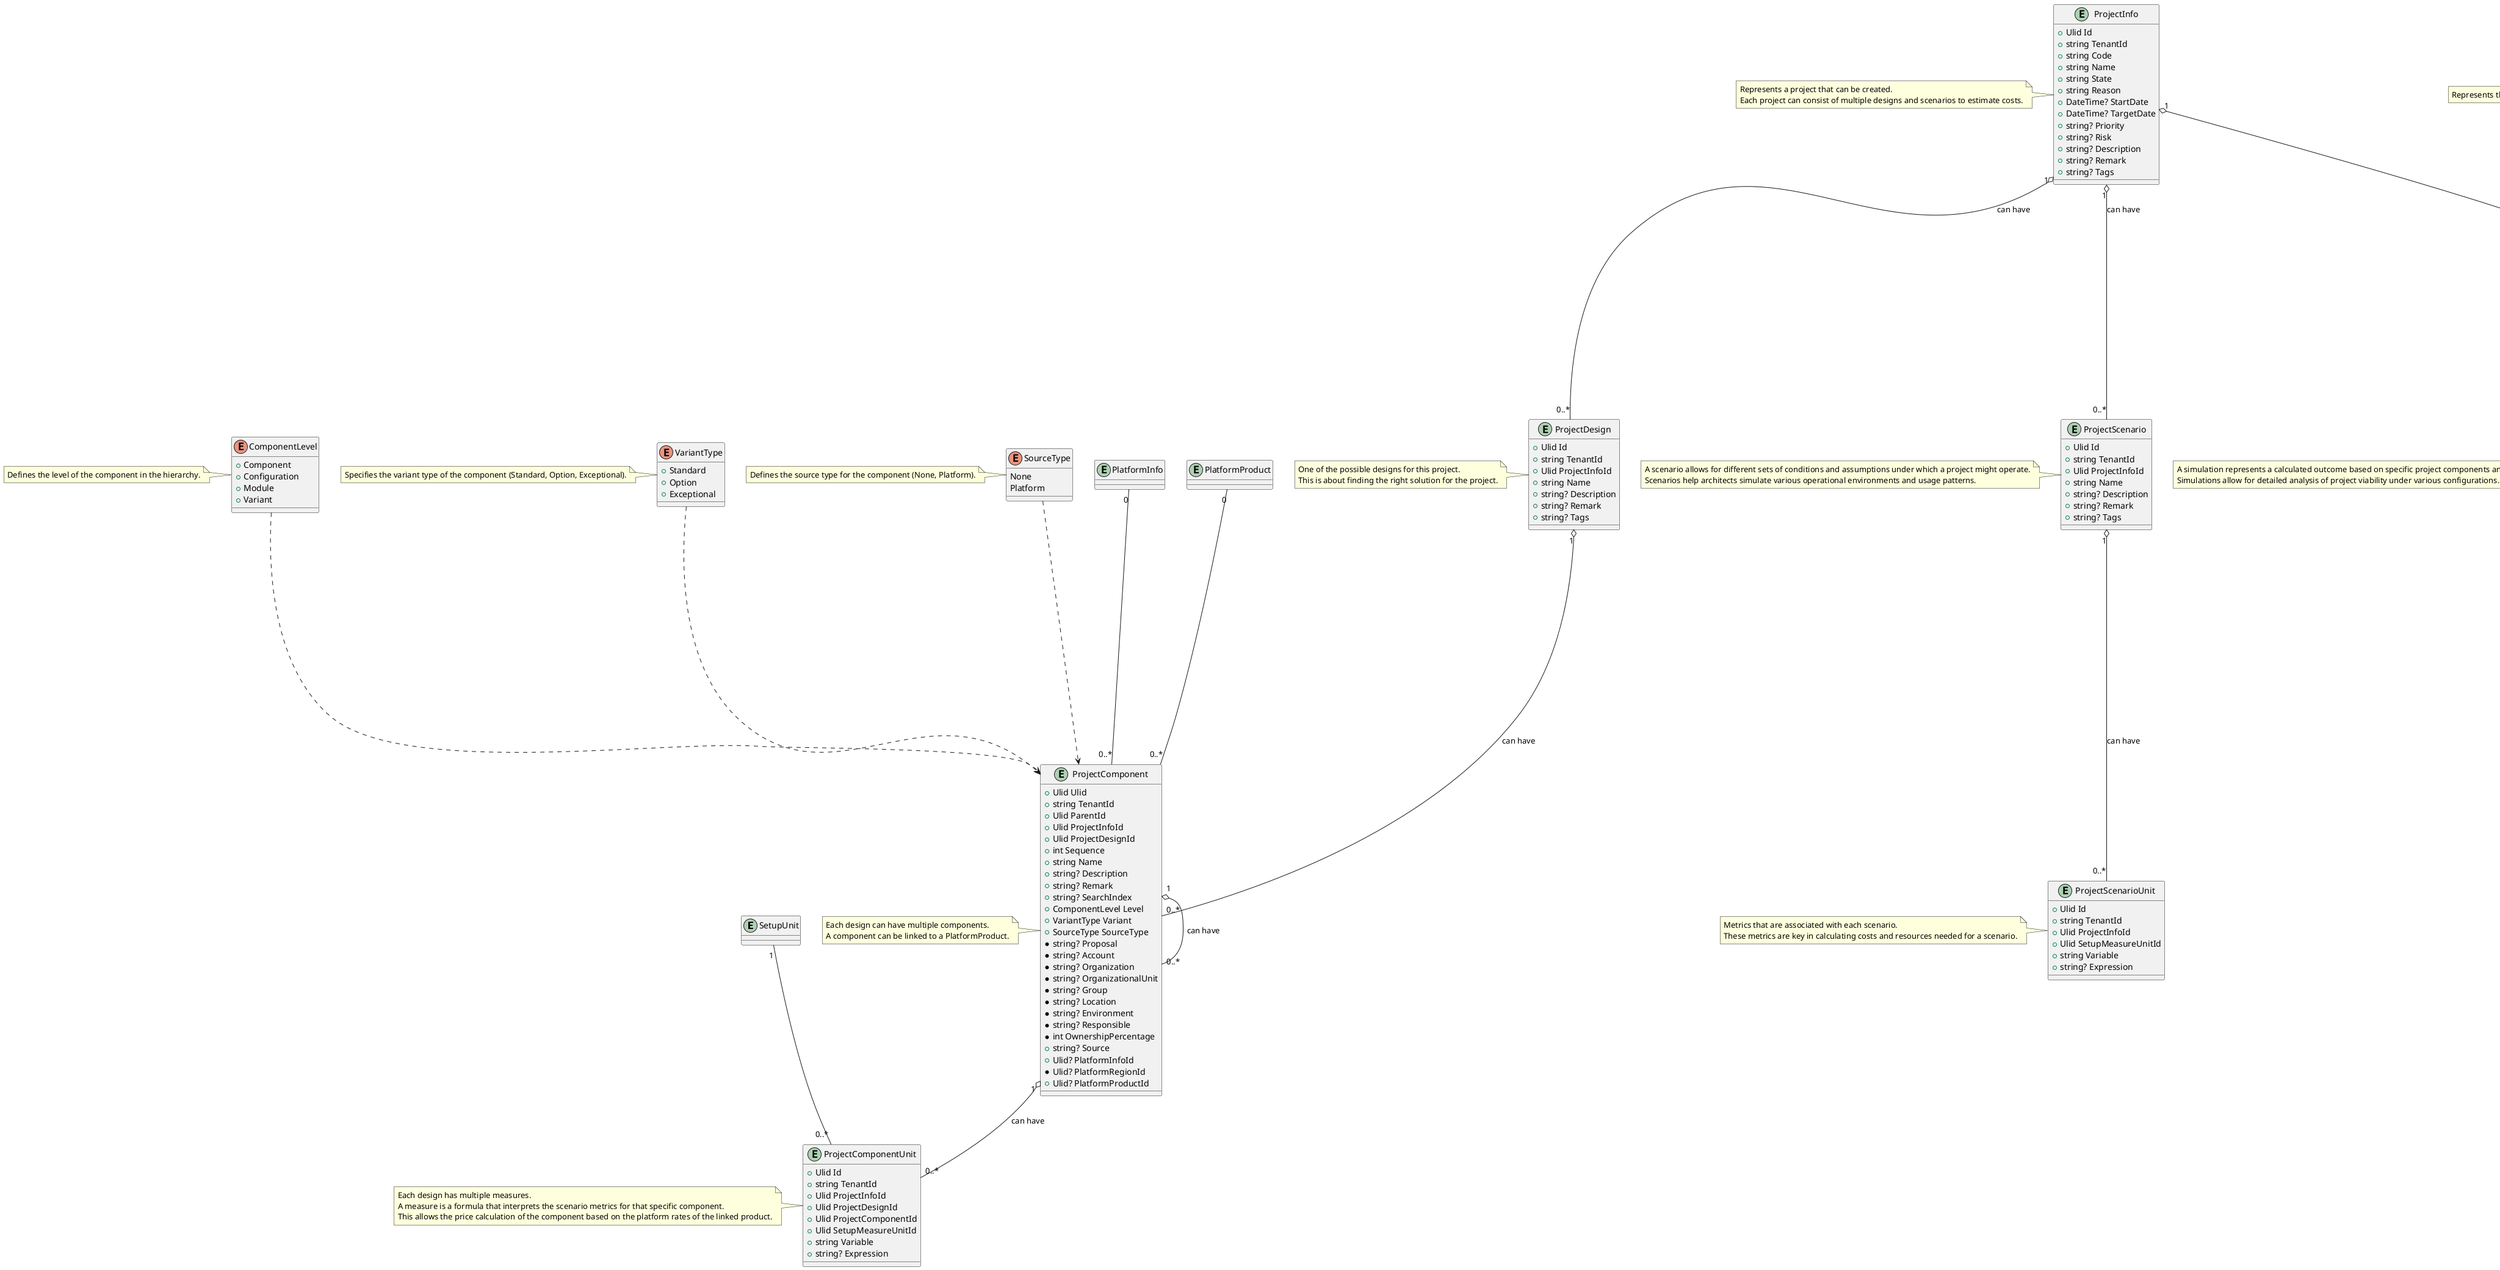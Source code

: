@startuml Project CD

entity SetupUnit { 
}

entity PlatformInfo { 
}

entity PlatformProduct { 
}

entity ProjectInfo {
    + Ulid Id
    + string TenantId
    + string Code
    + string Name
    + string State
    + string Reason
    + DateTime? StartDate
    + DateTime? TargetDate
    + string? Priority
    + string? Risk
    + string? Description
    + string? Remark
    + string? Tags
}

note left
    Represents a project that can be created. 
    Each project can consist of multiple designs and scenarios to estimate costs.
end note

entity ProjectDesign {
    + Ulid Id
    + string TenantId
    + Ulid ProjectInfoId
    + string Name
    + string? Description
    + string? Remark
    + string? Tags
}

ProjectInfo "1" o-- "0..*" ProjectDesign : "can have"

note left
    One of the possible designs for this project.
    This is about finding the right solution for the project.
end note

entity ProjectComponent {
    + Ulid Ulid
    + string TenantId
    + Ulid ParentId
    + Ulid ProjectInfoId
    + Ulid ProjectDesignId
    + int Sequence
    + string Name
    + string? Description
    + string? Remark
    + string? SearchIndex
    + ComponentLevel Level
    + VariantType Variant
    + SourceType SourceType
    * string? Proposal
    * string? Account
    * string? Organization
    * string? OrganizationalUnit
    * string? Group
    * string? Location
    * string? Environment
    * string? Responsible
    * int OwnershipPercentage
    + string? Source
    + Ulid? PlatformInfoId
    * Ulid? PlatformRegionId
    + Ulid? PlatformProductId
}

ProjectDesign "1" o-- "0..*" ProjectComponent : "can have"
ProjectComponent "1" o-- "0..*" ProjectComponent : "can have"
PlatformInfo "0" -- "0..*" ProjectComponent
PlatformProduct "0" -- "0..*" ProjectComponent

note left
    Each design can have multiple components.
    A component can be linked to a PlatformProduct.
end note

enum ComponentLevel {
    + Component
    + Configuration
    + Module
    + Variant
}

ComponentLevel ..> ProjectComponent

note left
    Defines the level of the component in the hierarchy.
end note

enum VariantType {
    + Standard
    + Option
    + Exceptional
}

VariantType ..> ProjectComponent

note left
    Specifies the variant type of the component (Standard, Option, Exceptional).
end note

enum SourceType {
    None
    Platform
}

SourceType ..> ProjectComponent

note left
    Defines the source type for the component (None, Platform).
end note

entity ProjectComponentUnit {
    + Ulid Id
    + string TenantId
    + Ulid ProjectInfoId
    + Ulid ProjectDesignId
    + Ulid ProjectComponentId
    + Ulid SetupMeasureUnitId
    + string Variable
    + string? Expression
}

ProjectComponent "1" o-- "0..*" ProjectComponentUnit : "can have"
SetupUnit "1" -- "0..*" ProjectComponentUnit

note left
    Each design has multiple measures.
    A measure is a formula that interprets the scenario metrics for that specific component.
    This allows the price calculation of the component based on the platform rates of the linked product.
end note

entity ProjectScenario {
    + Ulid Id
    + string TenantId
    + Ulid ProjectInfoId
    + string Name
    + string? Description
    + string? Remark
    + string? Tags
}

ProjectInfo "1" o-- "0..*" ProjectScenario : "can have"

note left
    A scenario allows for different sets of conditions and assumptions under which a project might operate.
    Scenarios help architects simulate various operational environments and usage patterns.
end note

entity ProjectScenarioUnit {
    + Ulid Id
    + string TenantId
    + Ulid ProjectInfoId
    + Ulid SetupMeasureUnitId
    + string Variable
    + string? Expression
}

ProjectScenario "1" o-- "0..*" ProjectScenarioUnit : "can have"

note left
    Metrics that are associated with each scenario.
    These metrics are key in calculating costs and resources needed for a scenario.
end note

entity ProjectSimulationInfo {
    + Ulid Id
    + string TenantId
    + Ulid ProjectInfoId
    + string Name
    + string? Description
    + string? Remark
    + string? Tags
}

ProjectInfo "1" o-- "0..*" ProjectSimulationInfo : "can have"

note left
    A simulation represents a calculated outcome based on specific project components and scenarios.
    Simulations allow for detailed analysis of project viability under various configurations.
end note

entity ProjectSimEntry {
    + Ulid Id
    + string TenantId
    + Ulid ProjectInfoId
    + string ProjectInfoName
    + Ulid ProjectDesignId
    + string ProjectDesignName
    + Ulid ProjectComponentId
    + string ProjectComponentName
    + Ulid PlatformInfoId
    + string PlatformInfoName
    + Ulid PlatformProductId
    + string PlatformProductName
    + Ulid ProjectScenarioId
    + string ProjectScenarioName

    + int ComponentSequence
    + string ComponentName
    + string? ComponentDescription
    + ComponentLevel ComponentLevel
    + VariantType ComponentVariant
    + string? Proposal
    + string? Location
    + string? Subscription
    + string? ResourceGroup
    + string? Owner
    + int Owned
    
    + SourceType SourceType
    + string? Source
    + Ulid? PlatformInfoId
    + Ulid? PlatformRegionId
    + Ulid? PlatformProductId

    + decimal Quantity
    + decimal RetailPrice
    + decimal UnitPrice
    + decimal EntryCost
    + int Owned
    + decimal OwnCost
}

ProjectSimInfo "1" o-- "0..*" ProjectSimEntry : "can have"

note left
    Represents the cost estimate for a component in a project simulation.
end note